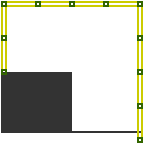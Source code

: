 <mxfile>
    <diagram id="yffJCMpSiqs39Og2Cmcb" name="Page-1">
        <mxGraphModel dx="172" dy="99" grid="1" gridSize="10" guides="1" tooltips="1" connect="0" arrows="0" fold="1" page="1" pageScale="1" pageWidth="1600" pageHeight="1200" math="1" shadow="0">
            <root>
                <mxCell id="0"/>
                <mxCell id="1" parent="0"/>
                <mxCell id="7" value="" style="group;movable=0;resizable=0;rotatable=0;deletable=0;editable=0;connectable=0;" vertex="1" connectable="0" parent="1">
                    <mxGeometry x="240" y="375" width="70" height="68" as="geometry"/>
                </mxCell>
                <mxCell id="3" value="" style="rounded=0;whiteSpace=wrap;html=1;fillColor=none;strokeColor=#333333;" vertex="1" parent="7">
                    <mxGeometry width="70" height="65" as="geometry"/>
                </mxCell>
                <mxCell id="2" value="" style="rounded=0;whiteSpace=wrap;html=1;strokeColor=none;fillColor=#333333;fontColor=#ffffff;movable=0;resizable=0;rotatable=0;deletable=0;editable=0;connectable=0;" vertex="1" parent="7">
                    <mxGeometry y="35" width="35" height="30" as="geometry"/>
                </mxCell>
                <mxCell id="17" value="" style="rounded=0;whiteSpace=wrap;html=1;strokeColor=#CCCC00;fillColor=none;direction=south;" vertex="1" parent="7">
                    <mxGeometry x="53" width="15" height="2" as="geometry"/>
                </mxCell>
                <mxCell id="14" value="" style="rounded=0;whiteSpace=wrap;html=1;strokeColor=#CCCC00;fillColor=none;" vertex="1" parent="7">
                    <mxGeometry x="68" y="2" width="2" height="15" as="geometry"/>
                </mxCell>
                <mxCell id="12" value="" style="rounded=0;whiteSpace=wrap;html=1;strokeColor=#CCCC00;fillColor=none;" vertex="1" parent="7">
                    <mxGeometry x="68" y="19" width="2" height="15" as="geometry"/>
                </mxCell>
                <mxCell id="10" value="" style="rounded=0;whiteSpace=wrap;html=1;strokeColor=#CCCC00;fillColor=none;" vertex="1" parent="7">
                    <mxGeometry x="68" y="36" width="2" height="15" as="geometry"/>
                </mxCell>
                <mxCell id="6" value="" style="rounded=0;whiteSpace=wrap;html=1;strokeColor=#CCCC00;fillColor=none;" vertex="1" parent="7">
                    <mxGeometry x="68" y="53" width="2" height="15" as="geometry"/>
                </mxCell>
                <mxCell id="16" value="" style="rounded=0;whiteSpace=wrap;html=1;strokeColor=#336600;fillColor=none;" vertex="1" parent="7">
                    <mxGeometry x="68" width="2" height="2" as="geometry"/>
                </mxCell>
                <mxCell id="13" value="" style="rounded=0;whiteSpace=wrap;html=1;strokeColor=#336600;fillColor=none;" vertex="1" parent="7">
                    <mxGeometry x="68" y="17" width="2" height="2" as="geometry"/>
                </mxCell>
                <mxCell id="11" value="" style="rounded=0;whiteSpace=wrap;html=1;strokeColor=#336600;fillColor=none;" vertex="1" parent="7">
                    <mxGeometry x="68" y="34" width="2" height="2" as="geometry"/>
                </mxCell>
                <mxCell id="9" value="" style="rounded=0;whiteSpace=wrap;html=1;strokeColor=#336600;fillColor=none;" vertex="1" parent="7">
                    <mxGeometry x="68" y="51" width="2" height="2" as="geometry"/>
                </mxCell>
                <mxCell id="19" value="" style="rounded=0;whiteSpace=wrap;html=1;strokeColor=#CCCC00;fillColor=none;direction=south;" vertex="1" parent="7">
                    <mxGeometry x="36" width="15" height="2" as="geometry"/>
                </mxCell>
                <mxCell id="23" value="" style="rounded=0;whiteSpace=wrap;html=1;strokeColor=#CCCC00;fillColor=none;direction=south;" vertex="1" parent="7">
                    <mxGeometry x="19" width="15" height="2" as="geometry"/>
                </mxCell>
                <mxCell id="24" value="" style="rounded=0;whiteSpace=wrap;html=1;strokeColor=#CCCC00;fillColor=none;direction=south;" vertex="1" parent="7">
                    <mxGeometry x="2" width="15" height="2" as="geometry"/>
                </mxCell>
                <mxCell id="26" value="" style="rounded=0;whiteSpace=wrap;html=1;strokeColor=#CCCC00;fillColor=none;" vertex="1" parent="7">
                    <mxGeometry y="2" width="2" height="15" as="geometry"/>
                </mxCell>
                <mxCell id="28" value="" style="rounded=0;whiteSpace=wrap;html=1;strokeColor=#CCCC00;fillColor=none;" vertex="1" parent="7">
                    <mxGeometry y="19" width="2" height="15" as="geometry"/>
                </mxCell>
                <mxCell id="18" value="" style="rounded=0;whiteSpace=wrap;html=1;strokeColor=#336600;fillColor=none;" vertex="1" parent="7">
                    <mxGeometry x="51" width="2" height="2" as="geometry"/>
                </mxCell>
                <mxCell id="21" value="" style="rounded=0;whiteSpace=wrap;html=1;strokeColor=#336600;fillColor=none;" vertex="1" parent="7">
                    <mxGeometry x="34" width="2" height="2" as="geometry"/>
                </mxCell>
                <mxCell id="22" value="" style="rounded=0;whiteSpace=wrap;html=1;strokeColor=#336600;fillColor=none;" vertex="1" parent="7">
                    <mxGeometry x="17" width="2" height="2" as="geometry"/>
                </mxCell>
                <mxCell id="25" value="" style="rounded=0;whiteSpace=wrap;html=1;strokeColor=#336600;fillColor=none;" vertex="1" parent="7">
                    <mxGeometry width="2" height="2" as="geometry"/>
                </mxCell>
                <mxCell id="27" value="" style="rounded=0;whiteSpace=wrap;html=1;strokeColor=#336600;fillColor=none;" vertex="1" parent="7">
                    <mxGeometry y="17" width="2" height="2" as="geometry"/>
                </mxCell>
                <mxCell id="29" value="" style="rounded=0;whiteSpace=wrap;html=1;strokeColor=#336600;fillColor=none;" vertex="1" parent="7">
                    <mxGeometry y="34" width="2" height="2" as="geometry"/>
                </mxCell>
                <mxCell id="30" value="" style="rounded=0;whiteSpace=wrap;html=1;strokeColor=#336600;fillColor=none;" vertex="1" parent="1">
                    <mxGeometry x="308" y="443" width="2" height="2" as="geometry"/>
                </mxCell>
            </root>
        </mxGraphModel>
    </diagram>
</mxfile>